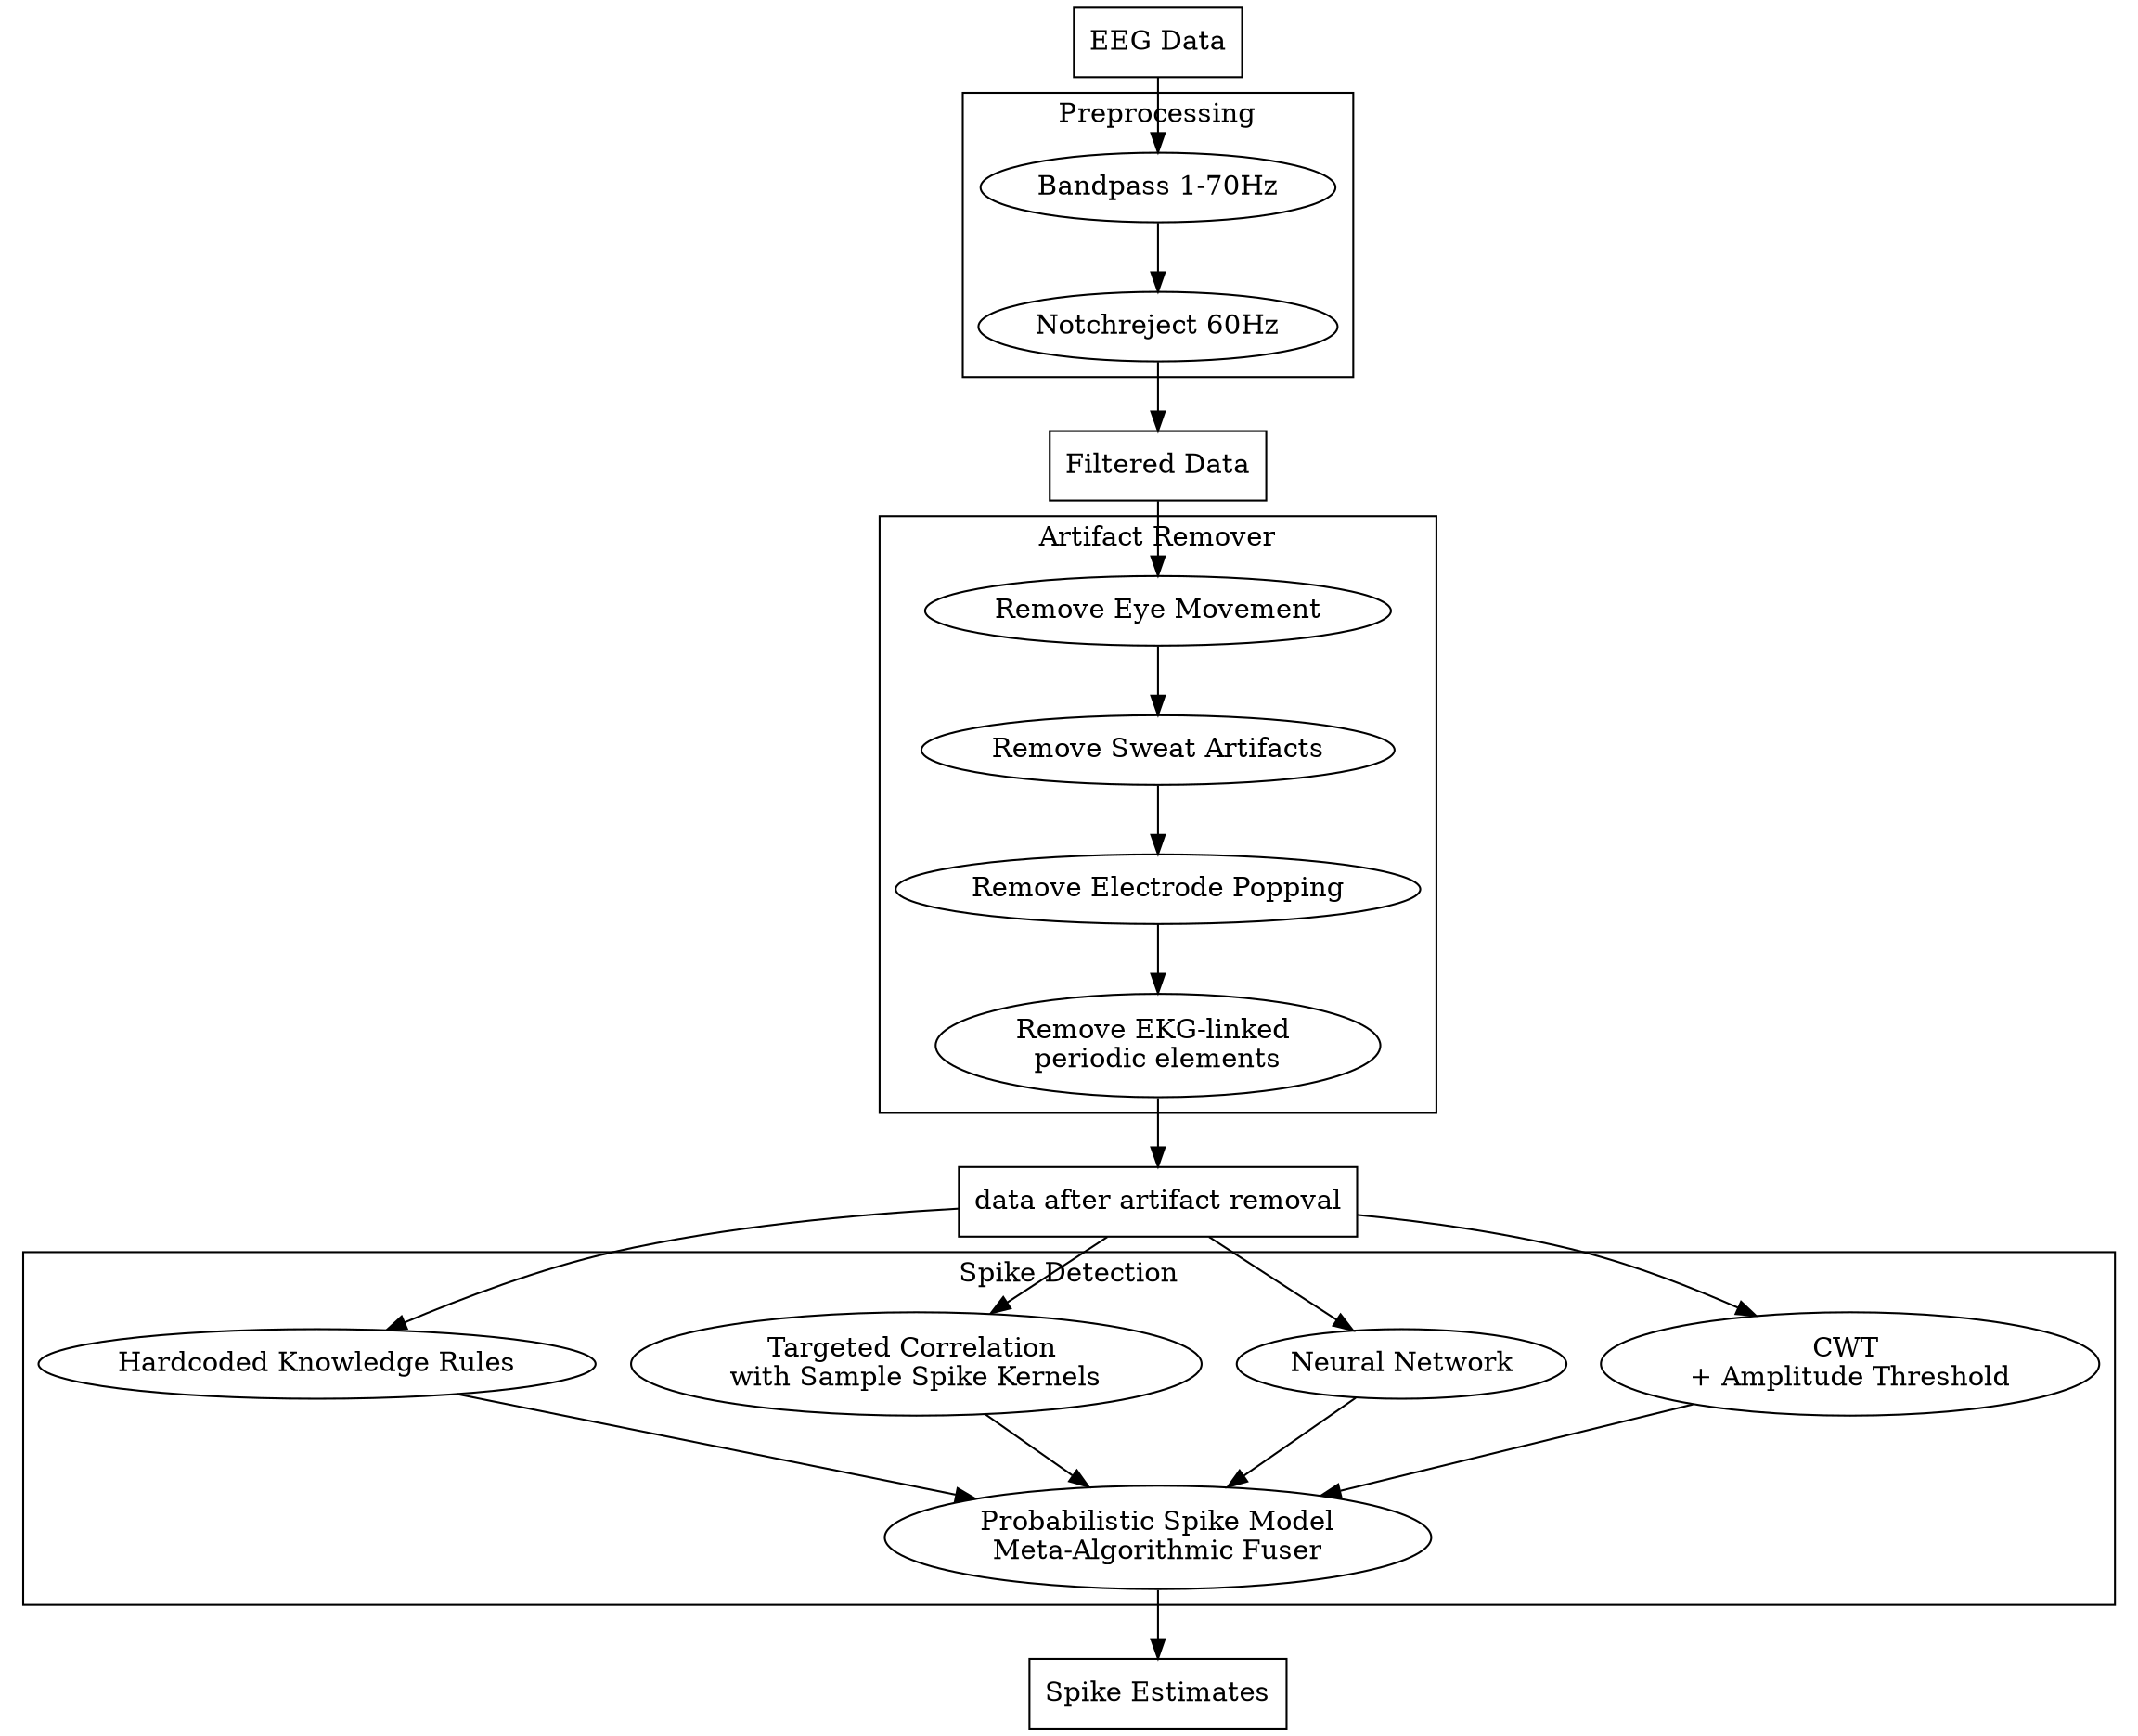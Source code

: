 digraph {

input[label="EEG Data",shape="box"];
subgraph cluster_preprocessing {
         label="Preprocessing";
         bandpass[label="Bandpass 1-70Hz"];
         notchreject[label="Notchreject 60Hz"]
}

ndata[label="Filtered Data",shape="box"];
input -> bandpass;
bandpass->notchreject
notchreject->ndata
ndata->eyeMovementRemover;
eyeMovementRemover->sweatArtifactRemover;
sweatArtifactRemover->electrodePoppingRemover;
electrodePoppingRemover->ekgArtifactRemover;
ekgArtifactRemover->ndata2
ndata2[label="data after artifact removal",shape="box"];

subgraph cluster_artifactRemover {
         label="Artifact Remover";
         eyeMovementRemover[label="Remove Eye Movement"];
         sweatArtifactRemover[label="Remove Sweat Artifacts"];
         electrodePoppingRemover[label="Remove Electrode Popping"];
         ekgArtifactRemover[label="Remove EKG-linked \nperiodic elements"];
}

ndata2 -> waveletSpikeMethod;
ndata2 ->nnetSpikeMethod ;
ndata2 -> targetCorrelationMethod;
ndata2 -> hardCodedRulesMethod;

subgraph cluster_spikeDetection {
         label="Spike Detection";
         waveletSpikeMethod[label="CWT \n+ Amplitude Threshold"];

         nnetSpikeMethod[label="Neural Network"];
         targetCorrelationMethod[label="Targeted Correlation \nwith Sample Spike Kernels"];
         hardCodedRulesMethod[label="Hardcoded Knowledge Rules"];
         spikefuser[label="Probabilistic Spike Model\nMeta-Algorithmic Fuser"]; 
}

waveletSpikeMethod->spikefuser;
nnetSpikeMethod->spikefuser;
targetCorrelationMethod->spikefuser;
hardCodedRulesMethod->spikefuser;

spikeEstimates[label="Spike Estimates", shape="box"];
spikefuser->spikeEstimates;

}